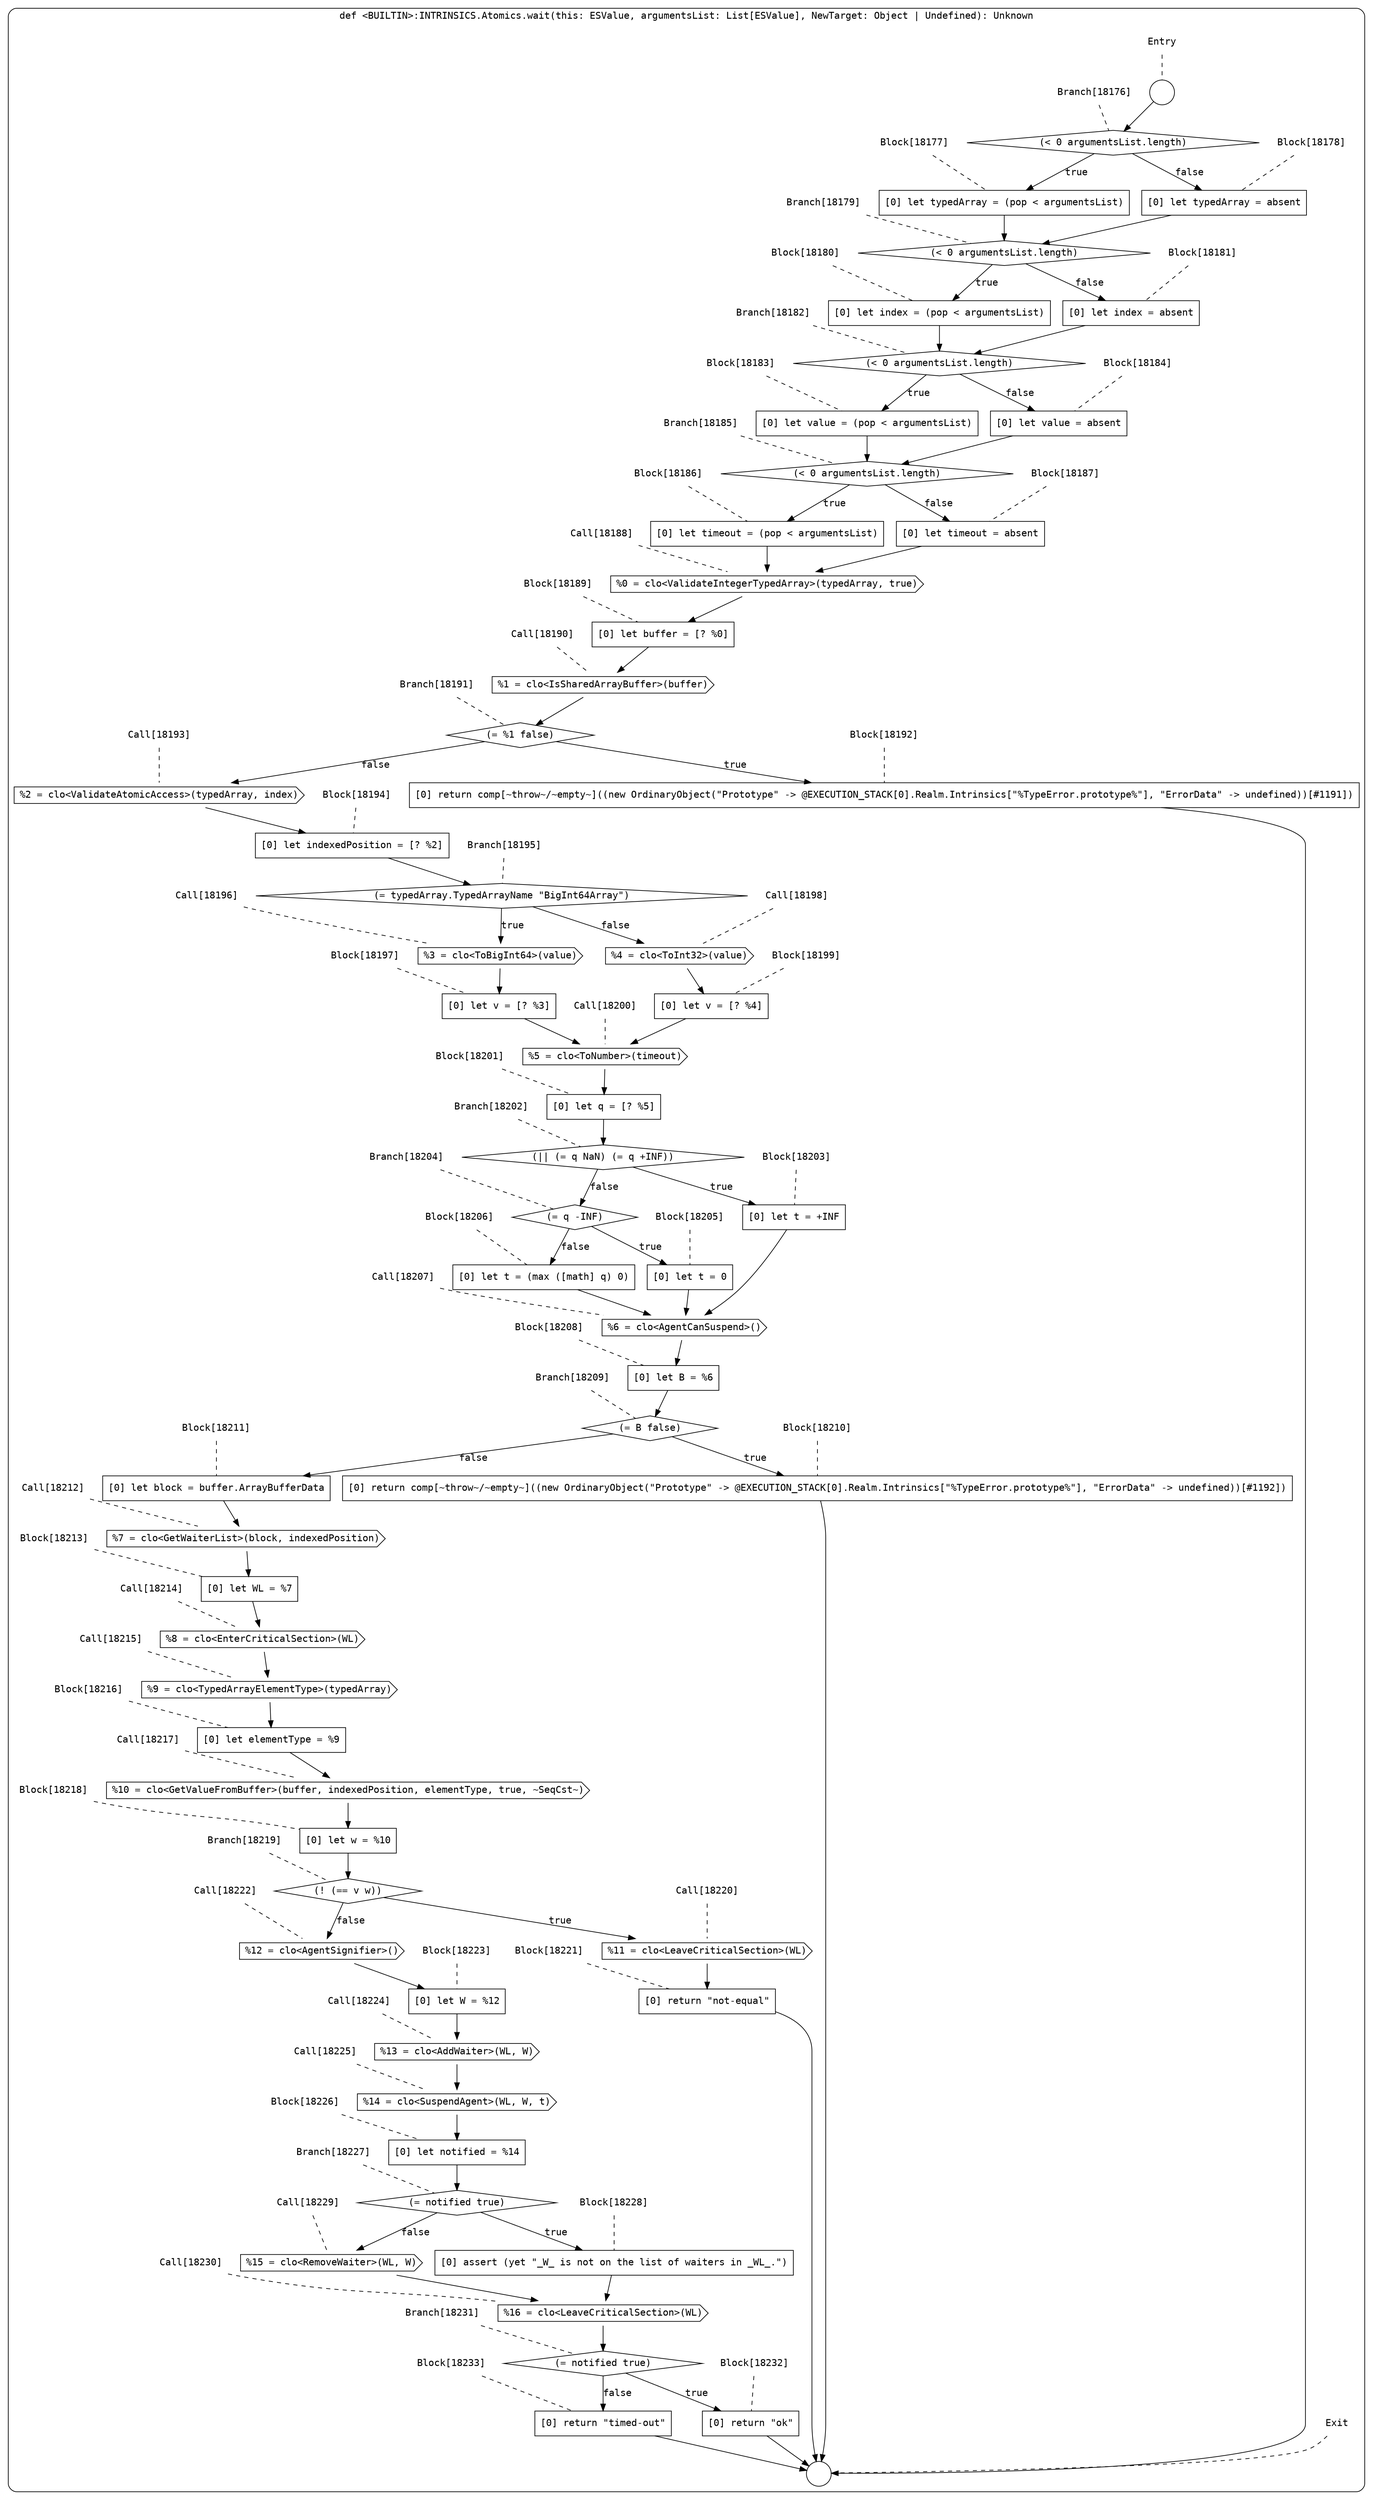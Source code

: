 digraph {
  graph [fontname = "Consolas"]
  node [fontname = "Consolas"]
  edge [fontname = "Consolas"]
  subgraph cluster2542 {
    label = "def <BUILTIN>:INTRINSICS.Atomics.wait(this: ESValue, argumentsList: List[ESValue], NewTarget: Object | Undefined): Unknown"
    style = rounded
    cluster2542_entry_name [shape=none, label=<<font color="black">Entry</font>>]
    cluster2542_entry_name -> cluster2542_entry [arrowhead=none, color="black", style=dashed]
    cluster2542_entry [shape=circle label=" " color="black" fillcolor="white" style=filled]
    cluster2542_entry -> node18176 [color="black"]
    cluster2542_exit_name [shape=none, label=<<font color="black">Exit</font>>]
    cluster2542_exit_name -> cluster2542_exit [arrowhead=none, color="black", style=dashed]
    cluster2542_exit [shape=circle label=" " color="black" fillcolor="white" style=filled]
    node18176_name [shape=none, label=<<font color="black">Branch[18176]</font>>]
    node18176_name -> node18176 [arrowhead=none, color="black", style=dashed]
    node18176 [shape=diamond, label=<<font color="black">(&lt; 0 argumentsList.length)</font>> color="black" fillcolor="white", style=filled]
    node18176 -> node18177 [label=<<font color="black">true</font>> color="black"]
    node18176 -> node18178 [label=<<font color="black">false</font>> color="black"]
    node18177_name [shape=none, label=<<font color="black">Block[18177]</font>>]
    node18177_name -> node18177 [arrowhead=none, color="black", style=dashed]
    node18177 [shape=box, label=<<font color="black">[0] let typedArray = (pop &lt; argumentsList)<BR ALIGN="LEFT"/></font>> color="black" fillcolor="white", style=filled]
    node18177 -> node18179 [color="black"]
    node18178_name [shape=none, label=<<font color="black">Block[18178]</font>>]
    node18178_name -> node18178 [arrowhead=none, color="black", style=dashed]
    node18178 [shape=box, label=<<font color="black">[0] let typedArray = absent<BR ALIGN="LEFT"/></font>> color="black" fillcolor="white", style=filled]
    node18178 -> node18179 [color="black"]
    node18179_name [shape=none, label=<<font color="black">Branch[18179]</font>>]
    node18179_name -> node18179 [arrowhead=none, color="black", style=dashed]
    node18179 [shape=diamond, label=<<font color="black">(&lt; 0 argumentsList.length)</font>> color="black" fillcolor="white", style=filled]
    node18179 -> node18180 [label=<<font color="black">true</font>> color="black"]
    node18179 -> node18181 [label=<<font color="black">false</font>> color="black"]
    node18180_name [shape=none, label=<<font color="black">Block[18180]</font>>]
    node18180_name -> node18180 [arrowhead=none, color="black", style=dashed]
    node18180 [shape=box, label=<<font color="black">[0] let index = (pop &lt; argumentsList)<BR ALIGN="LEFT"/></font>> color="black" fillcolor="white", style=filled]
    node18180 -> node18182 [color="black"]
    node18181_name [shape=none, label=<<font color="black">Block[18181]</font>>]
    node18181_name -> node18181 [arrowhead=none, color="black", style=dashed]
    node18181 [shape=box, label=<<font color="black">[0] let index = absent<BR ALIGN="LEFT"/></font>> color="black" fillcolor="white", style=filled]
    node18181 -> node18182 [color="black"]
    node18182_name [shape=none, label=<<font color="black">Branch[18182]</font>>]
    node18182_name -> node18182 [arrowhead=none, color="black", style=dashed]
    node18182 [shape=diamond, label=<<font color="black">(&lt; 0 argumentsList.length)</font>> color="black" fillcolor="white", style=filled]
    node18182 -> node18183 [label=<<font color="black">true</font>> color="black"]
    node18182 -> node18184 [label=<<font color="black">false</font>> color="black"]
    node18183_name [shape=none, label=<<font color="black">Block[18183]</font>>]
    node18183_name -> node18183 [arrowhead=none, color="black", style=dashed]
    node18183 [shape=box, label=<<font color="black">[0] let value = (pop &lt; argumentsList)<BR ALIGN="LEFT"/></font>> color="black" fillcolor="white", style=filled]
    node18183 -> node18185 [color="black"]
    node18184_name [shape=none, label=<<font color="black">Block[18184]</font>>]
    node18184_name -> node18184 [arrowhead=none, color="black", style=dashed]
    node18184 [shape=box, label=<<font color="black">[0] let value = absent<BR ALIGN="LEFT"/></font>> color="black" fillcolor="white", style=filled]
    node18184 -> node18185 [color="black"]
    node18185_name [shape=none, label=<<font color="black">Branch[18185]</font>>]
    node18185_name -> node18185 [arrowhead=none, color="black", style=dashed]
    node18185 [shape=diamond, label=<<font color="black">(&lt; 0 argumentsList.length)</font>> color="black" fillcolor="white", style=filled]
    node18185 -> node18186 [label=<<font color="black">true</font>> color="black"]
    node18185 -> node18187 [label=<<font color="black">false</font>> color="black"]
    node18186_name [shape=none, label=<<font color="black">Block[18186]</font>>]
    node18186_name -> node18186 [arrowhead=none, color="black", style=dashed]
    node18186 [shape=box, label=<<font color="black">[0] let timeout = (pop &lt; argumentsList)<BR ALIGN="LEFT"/></font>> color="black" fillcolor="white", style=filled]
    node18186 -> node18188 [color="black"]
    node18187_name [shape=none, label=<<font color="black">Block[18187]</font>>]
    node18187_name -> node18187 [arrowhead=none, color="black", style=dashed]
    node18187 [shape=box, label=<<font color="black">[0] let timeout = absent<BR ALIGN="LEFT"/></font>> color="black" fillcolor="white", style=filled]
    node18187 -> node18188 [color="black"]
    node18188_name [shape=none, label=<<font color="black">Call[18188]</font>>]
    node18188_name -> node18188 [arrowhead=none, color="black", style=dashed]
    node18188 [shape=cds, label=<<font color="black">%0 = clo&lt;ValidateIntegerTypedArray&gt;(typedArray, true)</font>> color="black" fillcolor="white", style=filled]
    node18188 -> node18189 [color="black"]
    node18189_name [shape=none, label=<<font color="black">Block[18189]</font>>]
    node18189_name -> node18189 [arrowhead=none, color="black", style=dashed]
    node18189 [shape=box, label=<<font color="black">[0] let buffer = [? %0]<BR ALIGN="LEFT"/></font>> color="black" fillcolor="white", style=filled]
    node18189 -> node18190 [color="black"]
    node18190_name [shape=none, label=<<font color="black">Call[18190]</font>>]
    node18190_name -> node18190 [arrowhead=none, color="black", style=dashed]
    node18190 [shape=cds, label=<<font color="black">%1 = clo&lt;IsSharedArrayBuffer&gt;(buffer)</font>> color="black" fillcolor="white", style=filled]
    node18190 -> node18191 [color="black"]
    node18191_name [shape=none, label=<<font color="black">Branch[18191]</font>>]
    node18191_name -> node18191 [arrowhead=none, color="black", style=dashed]
    node18191 [shape=diamond, label=<<font color="black">(= %1 false)</font>> color="black" fillcolor="white", style=filled]
    node18191 -> node18192 [label=<<font color="black">true</font>> color="black"]
    node18191 -> node18193 [label=<<font color="black">false</font>> color="black"]
    node18192_name [shape=none, label=<<font color="black">Block[18192]</font>>]
    node18192_name -> node18192 [arrowhead=none, color="black", style=dashed]
    node18192 [shape=box, label=<<font color="black">[0] return comp[~throw~/~empty~]((new OrdinaryObject(&quot;Prototype&quot; -&gt; @EXECUTION_STACK[0].Realm.Intrinsics[&quot;%TypeError.prototype%&quot;], &quot;ErrorData&quot; -&gt; undefined))[#1191])<BR ALIGN="LEFT"/></font>> color="black" fillcolor="white", style=filled]
    node18192 -> cluster2542_exit [color="black"]
    node18193_name [shape=none, label=<<font color="black">Call[18193]</font>>]
    node18193_name -> node18193 [arrowhead=none, color="black", style=dashed]
    node18193 [shape=cds, label=<<font color="black">%2 = clo&lt;ValidateAtomicAccess&gt;(typedArray, index)</font>> color="black" fillcolor="white", style=filled]
    node18193 -> node18194 [color="black"]
    node18194_name [shape=none, label=<<font color="black">Block[18194]</font>>]
    node18194_name -> node18194 [arrowhead=none, color="black", style=dashed]
    node18194 [shape=box, label=<<font color="black">[0] let indexedPosition = [? %2]<BR ALIGN="LEFT"/></font>> color="black" fillcolor="white", style=filled]
    node18194 -> node18195 [color="black"]
    node18195_name [shape=none, label=<<font color="black">Branch[18195]</font>>]
    node18195_name -> node18195 [arrowhead=none, color="black", style=dashed]
    node18195 [shape=diamond, label=<<font color="black">(= typedArray.TypedArrayName &quot;BigInt64Array&quot;)</font>> color="black" fillcolor="white", style=filled]
    node18195 -> node18196 [label=<<font color="black">true</font>> color="black"]
    node18195 -> node18198 [label=<<font color="black">false</font>> color="black"]
    node18196_name [shape=none, label=<<font color="black">Call[18196]</font>>]
    node18196_name -> node18196 [arrowhead=none, color="black", style=dashed]
    node18196 [shape=cds, label=<<font color="black">%3 = clo&lt;ToBigInt64&gt;(value)</font>> color="black" fillcolor="white", style=filled]
    node18196 -> node18197 [color="black"]
    node18198_name [shape=none, label=<<font color="black">Call[18198]</font>>]
    node18198_name -> node18198 [arrowhead=none, color="black", style=dashed]
    node18198 [shape=cds, label=<<font color="black">%4 = clo&lt;ToInt32&gt;(value)</font>> color="black" fillcolor="white", style=filled]
    node18198 -> node18199 [color="black"]
    node18197_name [shape=none, label=<<font color="black">Block[18197]</font>>]
    node18197_name -> node18197 [arrowhead=none, color="black", style=dashed]
    node18197 [shape=box, label=<<font color="black">[0] let v = [? %3]<BR ALIGN="LEFT"/></font>> color="black" fillcolor="white", style=filled]
    node18197 -> node18200 [color="black"]
    node18199_name [shape=none, label=<<font color="black">Block[18199]</font>>]
    node18199_name -> node18199 [arrowhead=none, color="black", style=dashed]
    node18199 [shape=box, label=<<font color="black">[0] let v = [? %4]<BR ALIGN="LEFT"/></font>> color="black" fillcolor="white", style=filled]
    node18199 -> node18200 [color="black"]
    node18200_name [shape=none, label=<<font color="black">Call[18200]</font>>]
    node18200_name -> node18200 [arrowhead=none, color="black", style=dashed]
    node18200 [shape=cds, label=<<font color="black">%5 = clo&lt;ToNumber&gt;(timeout)</font>> color="black" fillcolor="white", style=filled]
    node18200 -> node18201 [color="black"]
    node18201_name [shape=none, label=<<font color="black">Block[18201]</font>>]
    node18201_name -> node18201 [arrowhead=none, color="black", style=dashed]
    node18201 [shape=box, label=<<font color="black">[0] let q = [? %5]<BR ALIGN="LEFT"/></font>> color="black" fillcolor="white", style=filled]
    node18201 -> node18202 [color="black"]
    node18202_name [shape=none, label=<<font color="black">Branch[18202]</font>>]
    node18202_name -> node18202 [arrowhead=none, color="black", style=dashed]
    node18202 [shape=diamond, label=<<font color="black">(|| (= q NaN) (= q +INF))</font>> color="black" fillcolor="white", style=filled]
    node18202 -> node18203 [label=<<font color="black">true</font>> color="black"]
    node18202 -> node18204 [label=<<font color="black">false</font>> color="black"]
    node18203_name [shape=none, label=<<font color="black">Block[18203]</font>>]
    node18203_name -> node18203 [arrowhead=none, color="black", style=dashed]
    node18203 [shape=box, label=<<font color="black">[0] let t = +INF<BR ALIGN="LEFT"/></font>> color="black" fillcolor="white", style=filled]
    node18203 -> node18207 [color="black"]
    node18204_name [shape=none, label=<<font color="black">Branch[18204]</font>>]
    node18204_name -> node18204 [arrowhead=none, color="black", style=dashed]
    node18204 [shape=diamond, label=<<font color="black">(= q -INF)</font>> color="black" fillcolor="white", style=filled]
    node18204 -> node18205 [label=<<font color="black">true</font>> color="black"]
    node18204 -> node18206 [label=<<font color="black">false</font>> color="black"]
    node18207_name [shape=none, label=<<font color="black">Call[18207]</font>>]
    node18207_name -> node18207 [arrowhead=none, color="black", style=dashed]
    node18207 [shape=cds, label=<<font color="black">%6 = clo&lt;AgentCanSuspend&gt;()</font>> color="black" fillcolor="white", style=filled]
    node18207 -> node18208 [color="black"]
    node18205_name [shape=none, label=<<font color="black">Block[18205]</font>>]
    node18205_name -> node18205 [arrowhead=none, color="black", style=dashed]
    node18205 [shape=box, label=<<font color="black">[0] let t = 0<BR ALIGN="LEFT"/></font>> color="black" fillcolor="white", style=filled]
    node18205 -> node18207 [color="black"]
    node18206_name [shape=none, label=<<font color="black">Block[18206]</font>>]
    node18206_name -> node18206 [arrowhead=none, color="black", style=dashed]
    node18206 [shape=box, label=<<font color="black">[0] let t = (max ([math] q) 0)<BR ALIGN="LEFT"/></font>> color="black" fillcolor="white", style=filled]
    node18206 -> node18207 [color="black"]
    node18208_name [shape=none, label=<<font color="black">Block[18208]</font>>]
    node18208_name -> node18208 [arrowhead=none, color="black", style=dashed]
    node18208 [shape=box, label=<<font color="black">[0] let B = %6<BR ALIGN="LEFT"/></font>> color="black" fillcolor="white", style=filled]
    node18208 -> node18209 [color="black"]
    node18209_name [shape=none, label=<<font color="black">Branch[18209]</font>>]
    node18209_name -> node18209 [arrowhead=none, color="black", style=dashed]
    node18209 [shape=diamond, label=<<font color="black">(= B false)</font>> color="black" fillcolor="white", style=filled]
    node18209 -> node18210 [label=<<font color="black">true</font>> color="black"]
    node18209 -> node18211 [label=<<font color="black">false</font>> color="black"]
    node18210_name [shape=none, label=<<font color="black">Block[18210]</font>>]
    node18210_name -> node18210 [arrowhead=none, color="black", style=dashed]
    node18210 [shape=box, label=<<font color="black">[0] return comp[~throw~/~empty~]((new OrdinaryObject(&quot;Prototype&quot; -&gt; @EXECUTION_STACK[0].Realm.Intrinsics[&quot;%TypeError.prototype%&quot;], &quot;ErrorData&quot; -&gt; undefined))[#1192])<BR ALIGN="LEFT"/></font>> color="black" fillcolor="white", style=filled]
    node18210 -> cluster2542_exit [color="black"]
    node18211_name [shape=none, label=<<font color="black">Block[18211]</font>>]
    node18211_name -> node18211 [arrowhead=none, color="black", style=dashed]
    node18211 [shape=box, label=<<font color="black">[0] let block = buffer.ArrayBufferData<BR ALIGN="LEFT"/></font>> color="black" fillcolor="white", style=filled]
    node18211 -> node18212 [color="black"]
    node18212_name [shape=none, label=<<font color="black">Call[18212]</font>>]
    node18212_name -> node18212 [arrowhead=none, color="black", style=dashed]
    node18212 [shape=cds, label=<<font color="black">%7 = clo&lt;GetWaiterList&gt;(block, indexedPosition)</font>> color="black" fillcolor="white", style=filled]
    node18212 -> node18213 [color="black"]
    node18213_name [shape=none, label=<<font color="black">Block[18213]</font>>]
    node18213_name -> node18213 [arrowhead=none, color="black", style=dashed]
    node18213 [shape=box, label=<<font color="black">[0] let WL = %7<BR ALIGN="LEFT"/></font>> color="black" fillcolor="white", style=filled]
    node18213 -> node18214 [color="black"]
    node18214_name [shape=none, label=<<font color="black">Call[18214]</font>>]
    node18214_name -> node18214 [arrowhead=none, color="black", style=dashed]
    node18214 [shape=cds, label=<<font color="black">%8 = clo&lt;EnterCriticalSection&gt;(WL)</font>> color="black" fillcolor="white", style=filled]
    node18214 -> node18215 [color="black"]
    node18215_name [shape=none, label=<<font color="black">Call[18215]</font>>]
    node18215_name -> node18215 [arrowhead=none, color="black", style=dashed]
    node18215 [shape=cds, label=<<font color="black">%9 = clo&lt;TypedArrayElementType&gt;(typedArray)</font>> color="black" fillcolor="white", style=filled]
    node18215 -> node18216 [color="black"]
    node18216_name [shape=none, label=<<font color="black">Block[18216]</font>>]
    node18216_name -> node18216 [arrowhead=none, color="black", style=dashed]
    node18216 [shape=box, label=<<font color="black">[0] let elementType = %9<BR ALIGN="LEFT"/></font>> color="black" fillcolor="white", style=filled]
    node18216 -> node18217 [color="black"]
    node18217_name [shape=none, label=<<font color="black">Call[18217]</font>>]
    node18217_name -> node18217 [arrowhead=none, color="black", style=dashed]
    node18217 [shape=cds, label=<<font color="black">%10 = clo&lt;GetValueFromBuffer&gt;(buffer, indexedPosition, elementType, true, ~SeqCst~)</font>> color="black" fillcolor="white", style=filled]
    node18217 -> node18218 [color="black"]
    node18218_name [shape=none, label=<<font color="black">Block[18218]</font>>]
    node18218_name -> node18218 [arrowhead=none, color="black", style=dashed]
    node18218 [shape=box, label=<<font color="black">[0] let w = %10<BR ALIGN="LEFT"/></font>> color="black" fillcolor="white", style=filled]
    node18218 -> node18219 [color="black"]
    node18219_name [shape=none, label=<<font color="black">Branch[18219]</font>>]
    node18219_name -> node18219 [arrowhead=none, color="black", style=dashed]
    node18219 [shape=diamond, label=<<font color="black">(! (== v w))</font>> color="black" fillcolor="white", style=filled]
    node18219 -> node18220 [label=<<font color="black">true</font>> color="black"]
    node18219 -> node18222 [label=<<font color="black">false</font>> color="black"]
    node18220_name [shape=none, label=<<font color="black">Call[18220]</font>>]
    node18220_name -> node18220 [arrowhead=none, color="black", style=dashed]
    node18220 [shape=cds, label=<<font color="black">%11 = clo&lt;LeaveCriticalSection&gt;(WL)</font>> color="black" fillcolor="white", style=filled]
    node18220 -> node18221 [color="black"]
    node18222_name [shape=none, label=<<font color="black">Call[18222]</font>>]
    node18222_name -> node18222 [arrowhead=none, color="black", style=dashed]
    node18222 [shape=cds, label=<<font color="black">%12 = clo&lt;AgentSignifier&gt;()</font>> color="black" fillcolor="white", style=filled]
    node18222 -> node18223 [color="black"]
    node18221_name [shape=none, label=<<font color="black">Block[18221]</font>>]
    node18221_name -> node18221 [arrowhead=none, color="black", style=dashed]
    node18221 [shape=box, label=<<font color="black">[0] return &quot;not-equal&quot;<BR ALIGN="LEFT"/></font>> color="black" fillcolor="white", style=filled]
    node18221 -> cluster2542_exit [color="black"]
    node18223_name [shape=none, label=<<font color="black">Block[18223]</font>>]
    node18223_name -> node18223 [arrowhead=none, color="black", style=dashed]
    node18223 [shape=box, label=<<font color="black">[0] let W = %12<BR ALIGN="LEFT"/></font>> color="black" fillcolor="white", style=filled]
    node18223 -> node18224 [color="black"]
    node18224_name [shape=none, label=<<font color="black">Call[18224]</font>>]
    node18224_name -> node18224 [arrowhead=none, color="black", style=dashed]
    node18224 [shape=cds, label=<<font color="black">%13 = clo&lt;AddWaiter&gt;(WL, W)</font>> color="black" fillcolor="white", style=filled]
    node18224 -> node18225 [color="black"]
    node18225_name [shape=none, label=<<font color="black">Call[18225]</font>>]
    node18225_name -> node18225 [arrowhead=none, color="black", style=dashed]
    node18225 [shape=cds, label=<<font color="black">%14 = clo&lt;SuspendAgent&gt;(WL, W, t)</font>> color="black" fillcolor="white", style=filled]
    node18225 -> node18226 [color="black"]
    node18226_name [shape=none, label=<<font color="black">Block[18226]</font>>]
    node18226_name -> node18226 [arrowhead=none, color="black", style=dashed]
    node18226 [shape=box, label=<<font color="black">[0] let notified = %14<BR ALIGN="LEFT"/></font>> color="black" fillcolor="white", style=filled]
    node18226 -> node18227 [color="black"]
    node18227_name [shape=none, label=<<font color="black">Branch[18227]</font>>]
    node18227_name -> node18227 [arrowhead=none, color="black", style=dashed]
    node18227 [shape=diamond, label=<<font color="black">(= notified true)</font>> color="black" fillcolor="white", style=filled]
    node18227 -> node18228 [label=<<font color="black">true</font>> color="black"]
    node18227 -> node18229 [label=<<font color="black">false</font>> color="black"]
    node18228_name [shape=none, label=<<font color="black">Block[18228]</font>>]
    node18228_name -> node18228 [arrowhead=none, color="black", style=dashed]
    node18228 [shape=box, label=<<font color="black">[0] assert (yet &quot;_W_ is not on the list of waiters in _WL_.&quot;)<BR ALIGN="LEFT"/></font>> color="black" fillcolor="white", style=filled]
    node18228 -> node18230 [color="black"]
    node18229_name [shape=none, label=<<font color="black">Call[18229]</font>>]
    node18229_name -> node18229 [arrowhead=none, color="black", style=dashed]
    node18229 [shape=cds, label=<<font color="black">%15 = clo&lt;RemoveWaiter&gt;(WL, W)</font>> color="black" fillcolor="white", style=filled]
    node18229 -> node18230 [color="black"]
    node18230_name [shape=none, label=<<font color="black">Call[18230]</font>>]
    node18230_name -> node18230 [arrowhead=none, color="black", style=dashed]
    node18230 [shape=cds, label=<<font color="black">%16 = clo&lt;LeaveCriticalSection&gt;(WL)</font>> color="black" fillcolor="white", style=filled]
    node18230 -> node18231 [color="black"]
    node18231_name [shape=none, label=<<font color="black">Branch[18231]</font>>]
    node18231_name -> node18231 [arrowhead=none, color="black", style=dashed]
    node18231 [shape=diamond, label=<<font color="black">(= notified true)</font>> color="black" fillcolor="white", style=filled]
    node18231 -> node18232 [label=<<font color="black">true</font>> color="black"]
    node18231 -> node18233 [label=<<font color="black">false</font>> color="black"]
    node18232_name [shape=none, label=<<font color="black">Block[18232]</font>>]
    node18232_name -> node18232 [arrowhead=none, color="black", style=dashed]
    node18232 [shape=box, label=<<font color="black">[0] return &quot;ok&quot;<BR ALIGN="LEFT"/></font>> color="black" fillcolor="white", style=filled]
    node18232 -> cluster2542_exit [color="black"]
    node18233_name [shape=none, label=<<font color="black">Block[18233]</font>>]
    node18233_name -> node18233 [arrowhead=none, color="black", style=dashed]
    node18233 [shape=box, label=<<font color="black">[0] return &quot;timed-out&quot;<BR ALIGN="LEFT"/></font>> color="black" fillcolor="white", style=filled]
    node18233 -> cluster2542_exit [color="black"]
  }
}